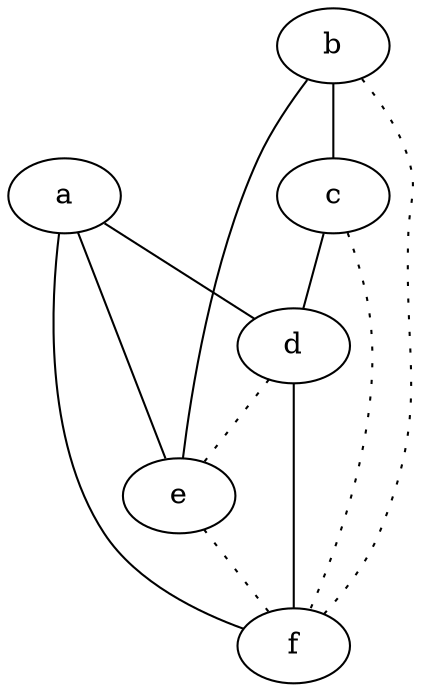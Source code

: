 graph {
a -- d;
a -- e;
a -- f;
b -- c;
b -- e;
b -- f [style=dotted];
c -- d;
c -- f [style=dotted];
d -- e [style=dotted];
d -- f;
e -- f [style=dotted];
}

